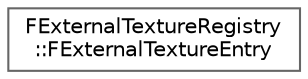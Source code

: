 digraph "Graphical Class Hierarchy"
{
 // INTERACTIVE_SVG=YES
 // LATEX_PDF_SIZE
  bgcolor="transparent";
  edge [fontname=Helvetica,fontsize=10,labelfontname=Helvetica,labelfontsize=10];
  node [fontname=Helvetica,fontsize=10,shape=box,height=0.2,width=0.4];
  rankdir="LR";
  Node0 [id="Node000000",label="FExternalTextureRegistry\l::FExternalTextureEntry",height=0.2,width=0.4,color="grey40", fillcolor="white", style="filled",URL="$d4/de0/structFExternalTextureRegistry_1_1FExternalTextureEntry.html",tooltip="An entry in the registry."];
}
